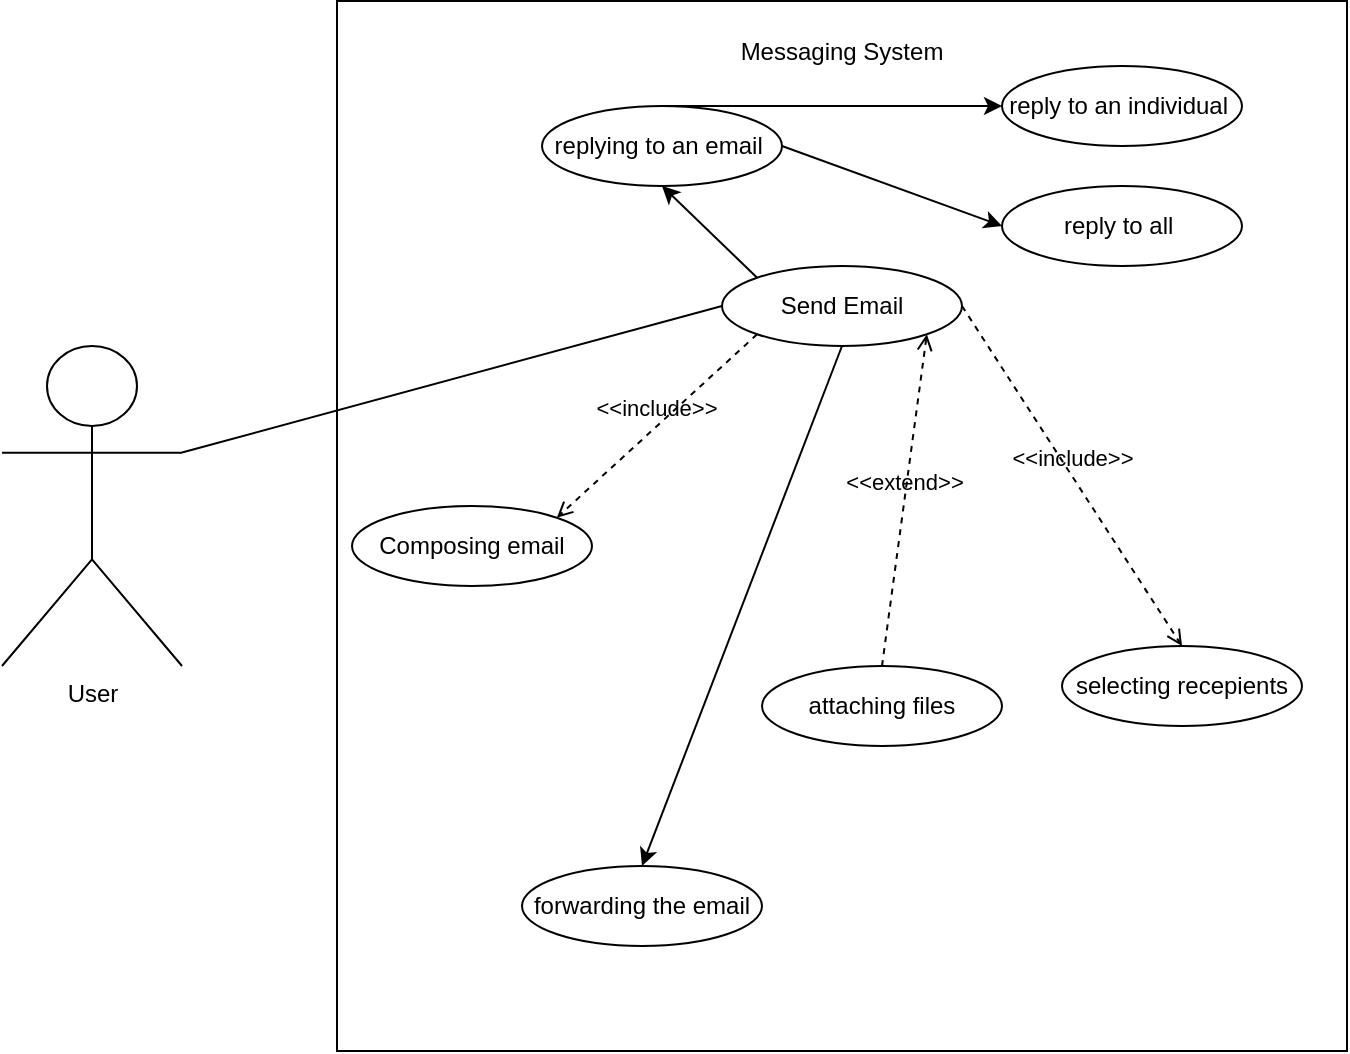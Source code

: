 <mxfile version="28.1.2">
  <diagram name="Page-1" id="LQbamZuBi30ln3PXSYNq">
    <mxGraphModel dx="1455" dy="903" grid="1" gridSize="10" guides="1" tooltips="1" connect="1" arrows="1" fold="1" page="1" pageScale="1" pageWidth="850" pageHeight="1100" math="0" shadow="0">
      <root>
        <mxCell id="0" />
        <mxCell id="1" parent="0" />
        <mxCell id="trCEMV4_i3VviDY-KCNy-1" value="" style="rounded=0;whiteSpace=wrap;html=1;rotation=90;" vertex="1" parent="1">
          <mxGeometry x="287.5" y="67.5" width="525" height="505" as="geometry" />
        </mxCell>
        <mxCell id="trCEMV4_i3VviDY-KCNy-2" value="User" style="shape=umlActor;verticalLabelPosition=bottom;verticalAlign=top;html=1;outlineConnect=0;" vertex="1" parent="1">
          <mxGeometry x="130" y="230" width="90" height="160" as="geometry" />
        </mxCell>
        <mxCell id="trCEMV4_i3VviDY-KCNy-3" value="Messaging System" style="text;html=1;align=center;verticalAlign=middle;whiteSpace=wrap;rounded=0;" vertex="1" parent="1">
          <mxGeometry x="450" y="67.5" width="200" height="30" as="geometry" />
        </mxCell>
        <mxCell id="trCEMV4_i3VviDY-KCNy-4" value="Composing email" style="ellipse;whiteSpace=wrap;html=1;" vertex="1" parent="1">
          <mxGeometry x="305" y="310" width="120" height="40" as="geometry" />
        </mxCell>
        <mxCell id="trCEMV4_i3VviDY-KCNy-9" value="replying to an email&amp;nbsp;" style="ellipse;whiteSpace=wrap;html=1;" vertex="1" parent="1">
          <mxGeometry x="400" y="110" width="120" height="40" as="geometry" />
        </mxCell>
        <mxCell id="trCEMV4_i3VviDY-KCNy-10" value="forwarding the email" style="ellipse;whiteSpace=wrap;html=1;" vertex="1" parent="1">
          <mxGeometry x="390" y="490" width="120" height="40" as="geometry" />
        </mxCell>
        <mxCell id="trCEMV4_i3VviDY-KCNy-11" value="attaching files" style="ellipse;whiteSpace=wrap;html=1;" vertex="1" parent="1">
          <mxGeometry x="510" y="390" width="120" height="40" as="geometry" />
        </mxCell>
        <mxCell id="trCEMV4_i3VviDY-KCNy-12" value="selecting recepients" style="ellipse;whiteSpace=wrap;html=1;" vertex="1" parent="1">
          <mxGeometry x="660" y="380" width="120" height="40" as="geometry" />
        </mxCell>
        <mxCell id="trCEMV4_i3VviDY-KCNy-13" value="Send Email" style="ellipse;whiteSpace=wrap;html=1;" vertex="1" parent="1">
          <mxGeometry x="490" y="190" width="120" height="40" as="geometry" />
        </mxCell>
        <mxCell id="trCEMV4_i3VviDY-KCNy-24" value="" style="endArrow=none;html=1;rounded=0;exitX=1;exitY=0.333;exitDx=0;exitDy=0;exitPerimeter=0;entryX=0;entryY=0.5;entryDx=0;entryDy=0;" edge="1" parent="1" source="trCEMV4_i3VviDY-KCNy-2" target="trCEMV4_i3VviDY-KCNy-13">
          <mxGeometry width="50" height="50" relative="1" as="geometry">
            <mxPoint x="140" y="400" as="sourcePoint" />
            <mxPoint x="410" y="540" as="targetPoint" />
          </mxGeometry>
        </mxCell>
        <mxCell id="trCEMV4_i3VviDY-KCNy-35" value="reply to an individual&amp;nbsp;" style="ellipse;whiteSpace=wrap;html=1;" vertex="1" parent="1">
          <mxGeometry x="630" y="90" width="120" height="40" as="geometry" />
        </mxCell>
        <mxCell id="trCEMV4_i3VviDY-KCNy-36" value="reply to all&amp;nbsp;" style="ellipse;whiteSpace=wrap;html=1;" vertex="1" parent="1">
          <mxGeometry x="630" y="150" width="120" height="40" as="geometry" />
        </mxCell>
        <mxCell id="trCEMV4_i3VviDY-KCNy-37" value="" style="endArrow=classic;html=1;rounded=0;strokeColor=default;align=center;verticalAlign=middle;fontFamily=Helvetica;fontSize=11;fontColor=default;labelBackgroundColor=default;entryX=0;entryY=0.5;entryDx=0;entryDy=0;exitX=0.5;exitY=0;exitDx=0;exitDy=0;" edge="1" parent="1" source="trCEMV4_i3VviDY-KCNy-9" target="trCEMV4_i3VviDY-KCNy-35">
          <mxGeometry width="50" height="50" relative="1" as="geometry">
            <mxPoint x="450" y="380" as="sourcePoint" />
            <mxPoint x="500" y="330" as="targetPoint" />
          </mxGeometry>
        </mxCell>
        <mxCell id="trCEMV4_i3VviDY-KCNy-38" value="" style="endArrow=classic;html=1;rounded=0;strokeColor=default;align=center;verticalAlign=middle;fontFamily=Helvetica;fontSize=11;fontColor=default;labelBackgroundColor=default;entryX=0;entryY=0.5;entryDx=0;entryDy=0;exitX=1;exitY=0.5;exitDx=0;exitDy=0;" edge="1" parent="1" source="trCEMV4_i3VviDY-KCNy-9" target="trCEMV4_i3VviDY-KCNy-36">
          <mxGeometry width="50" height="50" relative="1" as="geometry">
            <mxPoint x="470" y="120" as="sourcePoint" />
            <mxPoint x="640" y="120" as="targetPoint" />
          </mxGeometry>
        </mxCell>
        <mxCell id="trCEMV4_i3VviDY-KCNy-43" value="&amp;lt;&amp;lt;extend&amp;gt;&amp;gt;" style="html=1;verticalAlign=bottom;labelBackgroundColor=none;endArrow=open;endFill=0;dashed=1;rounded=0;strokeColor=default;align=center;fontFamily=Helvetica;fontSize=11;fontColor=default;exitX=0.5;exitY=0;exitDx=0;exitDy=0;entryX=1;entryY=1;entryDx=0;entryDy=0;" edge="1" parent="1" source="trCEMV4_i3VviDY-KCNy-11" target="trCEMV4_i3VviDY-KCNy-13">
          <mxGeometry width="160" relative="1" as="geometry">
            <mxPoint x="548.75" y="406.25" as="sourcePoint" />
            <mxPoint x="491.25" y="233.75" as="targetPoint" />
          </mxGeometry>
        </mxCell>
        <mxCell id="trCEMV4_i3VviDY-KCNy-45" value="&amp;lt;&amp;lt;include&amp;gt;&amp;gt;" style="html=1;verticalAlign=bottom;labelBackgroundColor=none;endArrow=open;endFill=0;dashed=1;rounded=0;strokeColor=default;align=center;fontFamily=Helvetica;fontSize=11;fontColor=default;exitX=0;exitY=1;exitDx=0;exitDy=0;entryX=1;entryY=0;entryDx=0;entryDy=0;" edge="1" parent="1" source="trCEMV4_i3VviDY-KCNy-13" target="trCEMV4_i3VviDY-KCNy-4">
          <mxGeometry width="160" relative="1" as="geometry">
            <mxPoint x="473" y="150" as="sourcePoint" />
            <mxPoint x="378" y="322" as="targetPoint" />
          </mxGeometry>
        </mxCell>
        <mxCell id="trCEMV4_i3VviDY-KCNy-46" value="" style="endArrow=classic;html=1;rounded=0;strokeColor=default;align=center;verticalAlign=middle;fontFamily=Helvetica;fontSize=11;fontColor=default;labelBackgroundColor=default;exitX=0;exitY=0;exitDx=0;exitDy=0;" edge="1" parent="1" source="trCEMV4_i3VviDY-KCNy-13">
          <mxGeometry width="50" height="50" relative="1" as="geometry">
            <mxPoint x="470" y="160" as="sourcePoint" />
            <mxPoint x="460" y="150" as="targetPoint" />
          </mxGeometry>
        </mxCell>
        <mxCell id="trCEMV4_i3VviDY-KCNy-47" value="" style="endArrow=classic;html=1;rounded=0;strokeColor=default;align=center;verticalAlign=middle;fontFamily=Helvetica;fontSize=11;fontColor=default;labelBackgroundColor=default;exitX=0.5;exitY=1;exitDx=0;exitDy=0;entryX=0.5;entryY=0;entryDx=0;entryDy=0;" edge="1" parent="1" source="trCEMV4_i3VviDY-KCNy-13" target="trCEMV4_i3VviDY-KCNy-10">
          <mxGeometry width="50" height="50" relative="1" as="geometry">
            <mxPoint x="518" y="206" as="sourcePoint" />
            <mxPoint x="470" y="160" as="targetPoint" />
          </mxGeometry>
        </mxCell>
        <mxCell id="trCEMV4_i3VviDY-KCNy-48" value="&amp;lt;&amp;lt;include&amp;gt;&amp;gt;" style="html=1;verticalAlign=bottom;labelBackgroundColor=none;endArrow=open;endFill=0;dashed=1;rounded=0;strokeColor=default;align=center;fontFamily=Helvetica;fontSize=11;fontColor=default;exitX=1;exitY=0.5;exitDx=0;exitDy=0;entryX=0.5;entryY=0;entryDx=0;entryDy=0;" edge="1" parent="1" source="trCEMV4_i3VviDY-KCNy-13" target="trCEMV4_i3VviDY-KCNy-12">
          <mxGeometry width="160" relative="1" as="geometry">
            <mxPoint x="750" y="234" as="sourcePoint" />
            <mxPoint x="649" y="326" as="targetPoint" />
          </mxGeometry>
        </mxCell>
      </root>
    </mxGraphModel>
  </diagram>
</mxfile>
